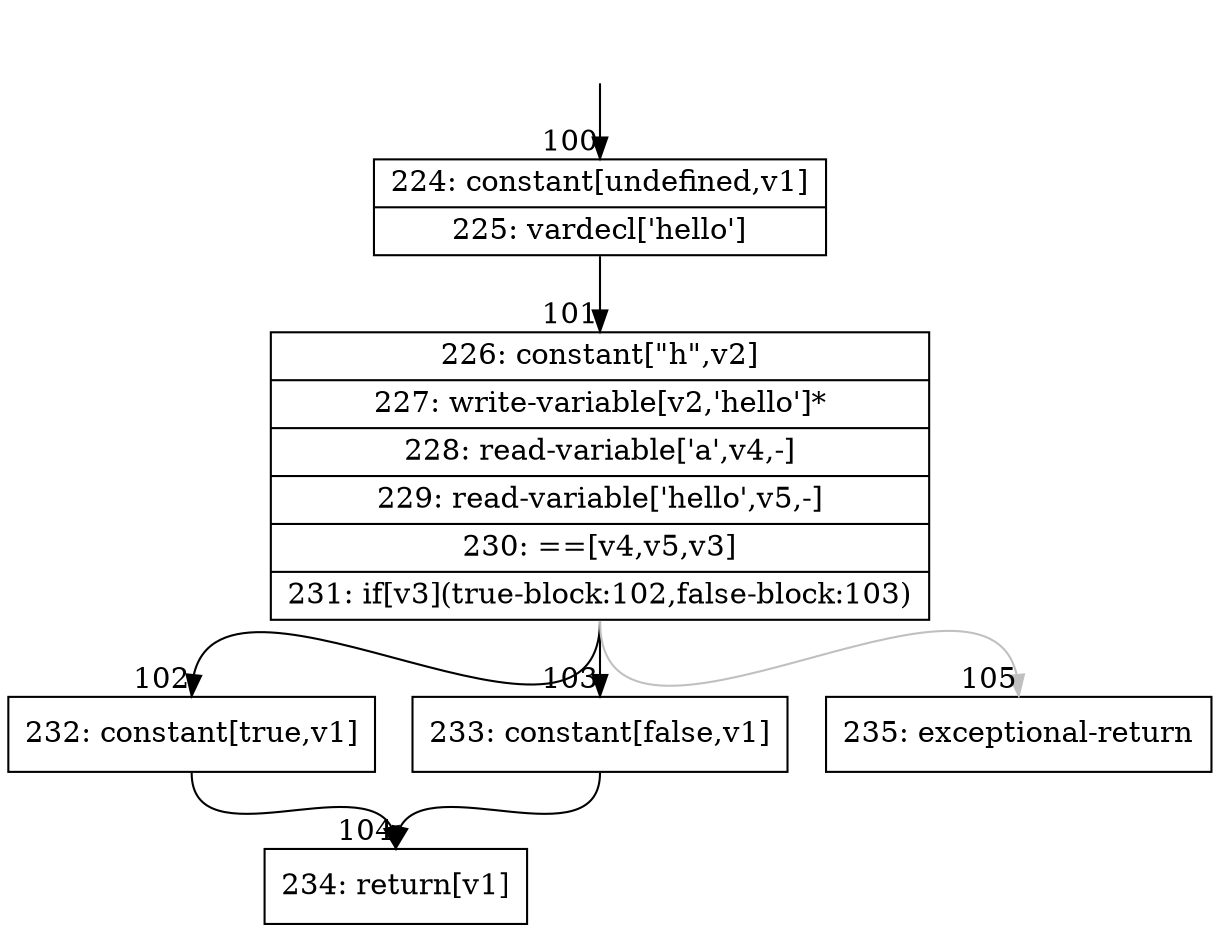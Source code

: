 digraph {
rankdir="TD"
BB_entry19[shape=none,label=""];
BB_entry19 -> BB100 [tailport=s, headport=n, headlabel="    100"]
BB100 [shape=record label="{224: constant[undefined,v1]|225: vardecl['hello']}" ] 
BB100 -> BB101 [tailport=s, headport=n, headlabel="      101"]
BB101 [shape=record label="{226: constant[\"h\",v2]|227: write-variable[v2,'hello']*|228: read-variable['a',v4,-]|229: read-variable['hello',v5,-]|230: ==[v4,v5,v3]|231: if[v3](true-block:102,false-block:103)}" ] 
BB101 -> BB102 [tailport=s, headport=n, headlabel="      102"]
BB101 -> BB103 [tailport=s, headport=n, headlabel="      103"]
BB101 -> BB105 [tailport=s, headport=n, color=gray, headlabel="      105"]
BB102 [shape=record label="{232: constant[true,v1]}" ] 
BB102 -> BB104 [tailport=s, headport=n, headlabel="      104"]
BB103 [shape=record label="{233: constant[false,v1]}" ] 
BB103 -> BB104 [tailport=s, headport=n]
BB104 [shape=record label="{234: return[v1]}" ] 
BB105 [shape=record label="{235: exceptional-return}" ] 
//#$~ 147
}
